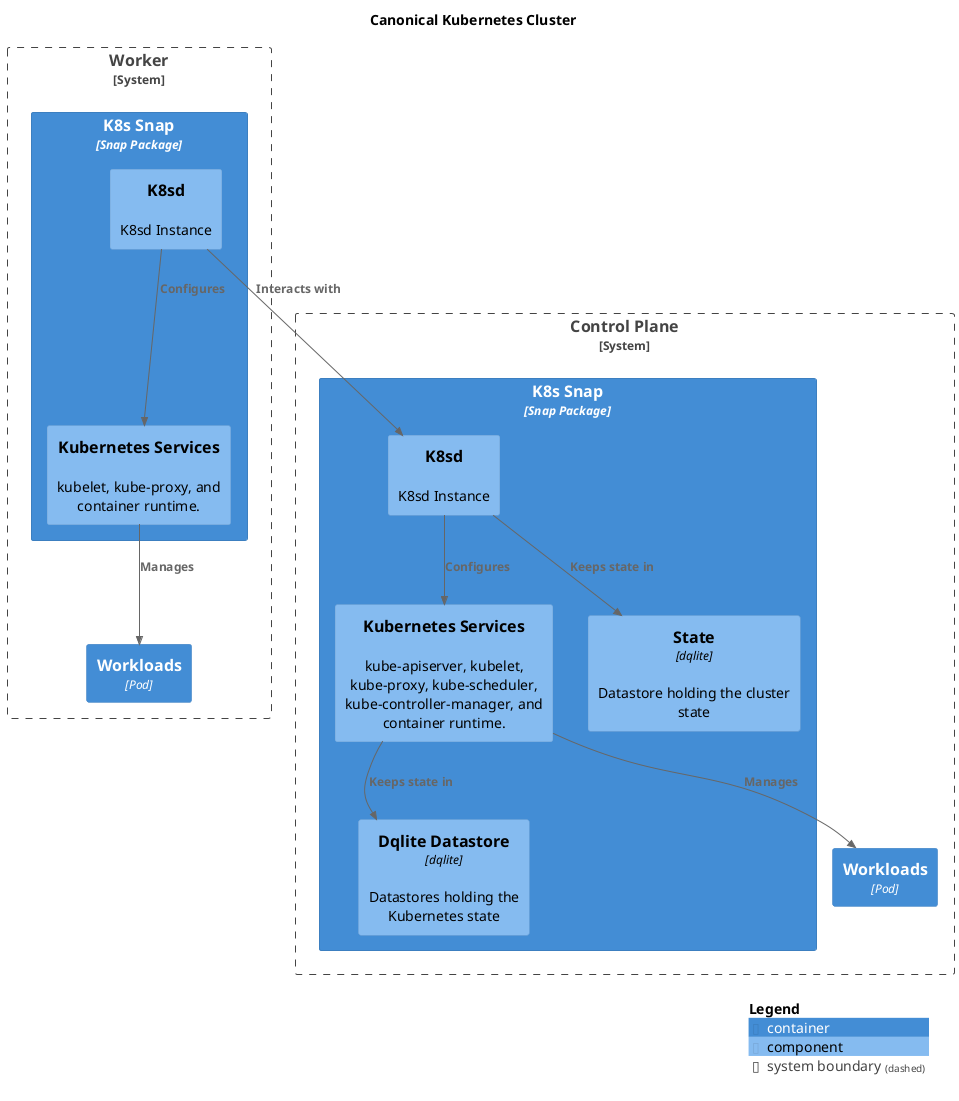 @startuml
set separator none
title Canonical Kubernetes Cluster

'left to right direction

!include <C4/C4>
!include <C4/C4_Context>
!include <C4/C4_Container>
!include <C4/C4_Component>



System_Boundary("K8sSnapDistribution.ControlPlane", "Control Plane", $tags="") {
  Container(K8sSnapDistribution.ControlPlane.K8sSnap, "K8s Snap", $techn="Snap Package", $descr="", $tags="", $link=""){
    Component(K8sSnapDistribution.ControlPlane.K8sSnap.K8sd, "K8sd", $techn="", $descr="K8sd Instance", $tags="", $link="")
    Component(K8sSnapDistribution.ControlPlane.K8sSnap.Services, "Kubernetes Services", $techn="", $descr="kube-apiserver, kubelet, kube-proxy, kube-scheduler, kube-controller-manager, and container runtime.", $tags="", $link="")
    Component(K8sSnapDistribution.ControlPlane.K8sSnap.State, "State", $techn="dqlite", $descr="Datastore holding the cluster state", $tags="", $link="")
    Component(K8sSnapDistribution.ControlPlane.K8sSnap.DataStore, "Dqlite Datastore", $techn="dqlite", $descr="Datastores holding the Kubernetes state", $tags="", $link="")
  }
  Container(K8sSnapDistribution.ControlPlane.Pod, "Workloads", $techn="Pod", $descr="", $tags="", $link="")
}

System_Boundary("K8sSnapDistribution.Worker", "Worker", $tags="") {
  Container(K8sSnapDistribution.Worker.K8sSnap, "K8s Snap", $techn="Snap Package", $descr="", $tags="", $link=""){
    Component(K8sSnapDistribution.Worker.K8sSnap.K8sd, "K8sd", $techn="", $descr="K8sd Instance", $tags="", $link="")
    Component(K8sSnapDistribution.Worker.K8sSnap.Services, "Kubernetes Services", $techn="", $descr="kubelet, kube-proxy, and container runtime.", $tags="", $link="")
  }
  Container(K8sSnapDistribution.Worker.Pod, "Workloads", $techn="Pod", $descr="", $tags="", $link="")
}


Rel(K8sSnapDistribution.ControlPlane.K8sSnap.K8sd, K8sSnapDistribution.ControlPlane.K8sSnap.Services, "Configures", $techn="", $tags="", $link="")
Rel(K8sSnapDistribution.ControlPlane.K8sSnap.K8sd, K8sSnapDistribution.ControlPlane.K8sSnap.State, "Keeps state in", $techn="", $tags="", $link="")
Rel(K8sSnapDistribution.ControlPlane.K8sSnap.Services, K8sSnapDistribution.ControlPlane.K8sSnap.DataStore, "Keeps state in", $techn="", $tags="", $link="")
Rel(K8sSnapDistribution.Worker.K8sSnap.K8sd, K8sSnapDistribution.Worker.K8sSnap.Services, "Configures", $techn="", $tags="", $link="")
Rel(K8sSnapDistribution.ControlPlane.K8sSnap.Services, K8sSnapDistribution.ControlPlane.Pod, "Manages", $techn="", $tags="", $link="")
Rel(K8sSnapDistribution.Worker.K8sSnap.K8sd, K8sSnapDistribution.ControlPlane.K8sSnap.K8sd, "Interacts with", $techn="", $tags="", $link="")
Rel(K8sSnapDistribution.Worker.K8sSnap.Services, K8sSnapDistribution.Worker.Pod, "Manages", $techn="", $tags="", $link="")


SHOW_LEGEND(true)
@enduml
